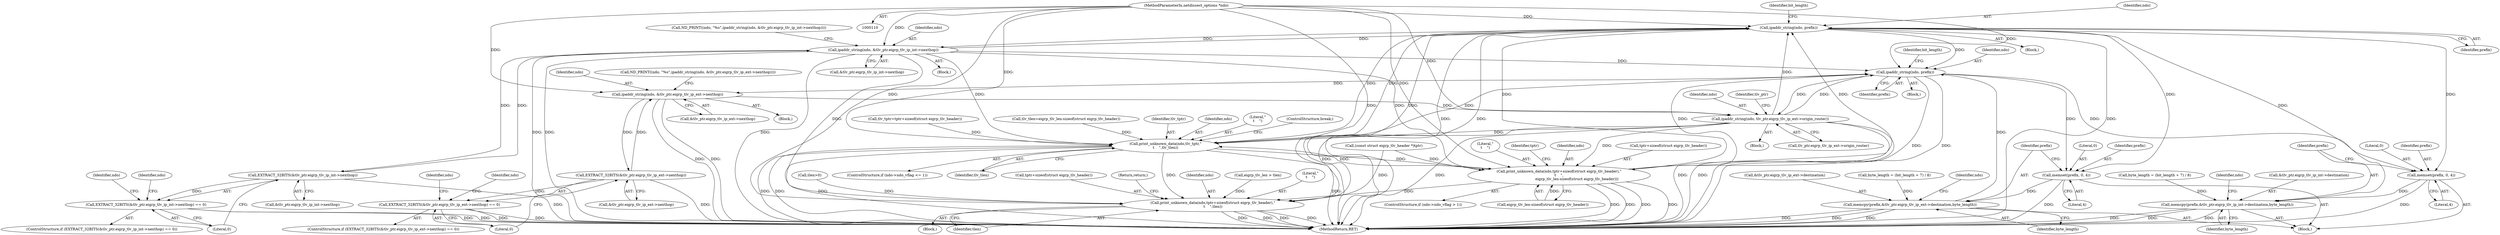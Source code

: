 digraph "0_tcpdump_de981e6070d168b58ec1bb0713ded77ed4ad87f4@pointer" {
"1000111" [label="(MethodParameterIn,netdissect_options *ndo)"];
"1000303" [label="(Call,print_unknown_data(ndo,tptr+sizeof(struct eigrp_tlv_header),\"\n\t    \",tlen))"];
"1000575" [label="(Call,ipaddr_string(ndo, prefix))"];
"1000556" [label="(Call,memset(prefix, 0, 4))"];
"1000560" [label="(Call,memcpy(prefix,&tlv_ptr.eigrp_tlv_ip_int->destination,byte_length))"];
"1000599" [label="(Call,ipaddr_string(ndo, &tlv_ptr.eigrp_tlv_ip_int->nexthop))"];
"1000581" [label="(Call,EXTRACT_32BITS(&tlv_ptr.eigrp_tlv_ip_int->nexthop))"];
"1000580" [label="(Call,EXTRACT_32BITS(&tlv_ptr.eigrp_tlv_ip_int->nexthop) == 0)"];
"1000734" [label="(Call,ipaddr_string(ndo, prefix))"];
"1000715" [label="(Call,memset(prefix, 0, 4))"];
"1000719" [label="(Call,memcpy(prefix,&tlv_ptr.eigrp_tlv_ip_ext->destination,byte_length))"];
"1000758" [label="(Call,ipaddr_string(ndo, &tlv_ptr.eigrp_tlv_ip_ext->nexthop))"];
"1000740" [label="(Call,EXTRACT_32BITS(&tlv_ptr.eigrp_tlv_ip_ext->nexthop))"];
"1000739" [label="(Call,EXTRACT_32BITS(&tlv_ptr.eigrp_tlv_ip_ext->nexthop) == 0)"];
"1000772" [label="(Call,ipaddr_string(ndo, tlv_ptr.eigrp_tlv_ip_ext->origin_router))"];
"1001262" [label="(Call,print_unknown_data(ndo,tlv_tptr,\"\n\t    \",tlv_tlen))"];
"1001274" [label="(Call,print_unknown_data(ndo,tptr+sizeof(struct eigrp_tlv_header),\"\n\t    \",\n                               eigrp_tlv_len-sizeof(struct eigrp_tlv_header)))"];
"1001264" [label="(Identifier,tlv_tptr)"];
"1000577" [label="(Identifier,prefix)"];
"1000588" [label="(Literal,0)"];
"1000718" [label="(Literal,4)"];
"1000302" [label="(Block,)"];
"1000783" [label="(Identifier,tlv_ptr)"];
"1001263" [label="(Identifier,ndo)"];
"1001265" [label="(Literal,\"\n\t    \")"];
"1000727" [label="(Identifier,byte_length)"];
"1001267" [label="(ControlStructure,break;)"];
"1000747" [label="(Literal,0)"];
"1001297" [label="(MethodReturn,RET)"];
"1000561" [label="(Identifier,prefix)"];
"1001266" [label="(Identifier,tlv_tlen)"];
"1000341" [label="(Call,tlv_tptr=tptr+sizeof(struct eigrp_tlv_header))"];
"1001274" [label="(Call,print_unknown_data(ndo,tptr+sizeof(struct eigrp_tlv_header),\"\n\t    \",\n                               eigrp_tlv_len-sizeof(struct eigrp_tlv_header)))"];
"1000601" [label="(Call,&tlv_ptr.eigrp_tlv_ip_int->nexthop)"];
"1001262" [label="(Call,print_unknown_data(ndo,tlv_tptr,\"\n\t    \",tlv_tlen))"];
"1000568" [label="(Identifier,byte_length)"];
"1000736" [label="(Identifier,prefix)"];
"1000556" [label="(Call,memset(prefix, 0, 4))"];
"1000774" [label="(Call,tlv_ptr.eigrp_tlv_ip_ext->origin_router)"];
"1000758" [label="(Call,ipaddr_string(ndo, &tlv_ptr.eigrp_tlv_ip_ext->nexthop))"];
"1000600" [label="(Identifier,ndo)"];
"1000733" [label="(Block,)"];
"1001276" [label="(Call,tptr+sizeof(struct eigrp_tlv_header))"];
"1000596" [label="(Identifier,ndo)"];
"1000716" [label="(Identifier,prefix)"];
"1000708" [label="(Call,byte_length = (bit_length + 7) / 8)"];
"1000311" [label="(Return,return;)"];
"1000304" [label="(Identifier,ndo)"];
"1000597" [label="(Block,)"];
"1000737" [label="(Identifier,bit_length)"];
"1000717" [label="(Literal,0)"];
"1000578" [label="(Identifier,bit_length)"];
"1000773" [label="(Identifier,ndo)"];
"1000359" [label="(Block,)"];
"1000581" [label="(Call,EXTRACT_32BITS(&tlv_ptr.eigrp_tlv_ip_int->nexthop))"];
"1000719" [label="(Call,memcpy(prefix,&tlv_ptr.eigrp_tlv_ip_ext->destination,byte_length))"];
"1000299" [label="(Call,eigrp_tlv_len > tlen)"];
"1000772" [label="(Call,ipaddr_string(ndo, tlv_ptr.eigrp_tlv_ip_ext->origin_router))"];
"1000720" [label="(Identifier,prefix)"];
"1000735" [label="(Identifier,ndo)"];
"1001280" [label="(Literal,\"\n\t    \")"];
"1000558" [label="(Literal,0)"];
"1000559" [label="(Literal,4)"];
"1000739" [label="(Call,EXTRACT_32BITS(&tlv_ptr.eigrp_tlv_ip_ext->nexthop) == 0)"];
"1000309" [label="(Literal,\"\n\t    \")"];
"1000740" [label="(Call,EXTRACT_32BITS(&tlv_ptr.eigrp_tlv_ip_ext->nexthop))"];
"1000594" [label="(Call,ND_PRINT((ndo, \"%s\",ipaddr_string(ndo, &tlv_ptr.eigrp_tlv_ip_int->nexthop))))"];
"1000347" [label="(Call,tlv_tlen=eigrp_tlv_len-sizeof(struct eigrp_tlv_header))"];
"1000265" [label="(Call,tlen>0)"];
"1000580" [label="(Call,EXTRACT_32BITS(&tlv_ptr.eigrp_tlv_ip_int->nexthop) == 0)"];
"1000755" [label="(Identifier,ndo)"];
"1000305" [label="(Call,tptr+sizeof(struct eigrp_tlv_header))"];
"1000303" [label="(Call,print_unknown_data(ndo,tptr+sizeof(struct eigrp_tlv_header),\"\n\t    \",tlen))"];
"1000741" [label="(Call,&tlv_ptr.eigrp_tlv_ip_ext->nexthop)"];
"1000734" [label="(Call,ipaddr_string(ndo, prefix))"];
"1000750" [label="(Identifier,ndo)"];
"1001286" [label="(Identifier,tptr)"];
"1000557" [label="(Identifier,prefix)"];
"1001256" [label="(ControlStructure,if (ndo->ndo_vflag <= 1))"];
"1000579" [label="(ControlStructure,if (EXTRACT_32BITS(&tlv_ptr.eigrp_tlv_ip_int->nexthop) == 0))"];
"1000562" [label="(Call,&tlv_ptr.eigrp_tlv_ip_int->destination)"];
"1000549" [label="(Call,byte_length = (bit_length + 7) / 8)"];
"1000759" [label="(Identifier,ndo)"];
"1000111" [label="(MethodParameterIn,netdissect_options *ndo)"];
"1001275" [label="(Identifier,ndo)"];
"1001281" [label="(Call,eigrp_tlv_len-sizeof(struct eigrp_tlv_header))"];
"1000760" [label="(Call,&tlv_ptr.eigrp_tlv_ip_ext->nexthop)"];
"1000591" [label="(Identifier,ndo)"];
"1000730" [label="(Identifier,ndo)"];
"1000599" [label="(Call,ipaddr_string(ndo, &tlv_ptr.eigrp_tlv_ip_int->nexthop))"];
"1000574" [label="(Block,)"];
"1000276" [label="(Call,(const struct eigrp_tlv_header *)tptr)"];
"1000576" [label="(Identifier,ndo)"];
"1000753" [label="(Call,ND_PRINT((ndo, \"%s\",ipaddr_string(ndo, &tlv_ptr.eigrp_tlv_ip_ext->nexthop))))"];
"1000571" [label="(Identifier,ndo)"];
"1000575" [label="(Call,ipaddr_string(ndo, prefix))"];
"1000310" [label="(Identifier,tlen)"];
"1000721" [label="(Call,&tlv_ptr.eigrp_tlv_ip_ext->destination)"];
"1000560" [label="(Call,memcpy(prefix,&tlv_ptr.eigrp_tlv_ip_int->destination,byte_length))"];
"1000771" [label="(Block,)"];
"1000756" [label="(Block,)"];
"1000738" [label="(ControlStructure,if (EXTRACT_32BITS(&tlv_ptr.eigrp_tlv_ip_ext->nexthop) == 0))"];
"1001268" [label="(ControlStructure,if (ndo->ndo_vflag > 1))"];
"1000715" [label="(Call,memset(prefix, 0, 4))"];
"1000582" [label="(Call,&tlv_ptr.eigrp_tlv_ip_int->nexthop)"];
"1000111" -> "1000110"  [label="AST: "];
"1000111" -> "1001297"  [label="DDG: "];
"1000111" -> "1000303"  [label="DDG: "];
"1000111" -> "1000575"  [label="DDG: "];
"1000111" -> "1000599"  [label="DDG: "];
"1000111" -> "1000734"  [label="DDG: "];
"1000111" -> "1000758"  [label="DDG: "];
"1000111" -> "1000772"  [label="DDG: "];
"1000111" -> "1001262"  [label="DDG: "];
"1000111" -> "1001274"  [label="DDG: "];
"1000303" -> "1000302"  [label="AST: "];
"1000303" -> "1000310"  [label="CFG: "];
"1000304" -> "1000303"  [label="AST: "];
"1000305" -> "1000303"  [label="AST: "];
"1000309" -> "1000303"  [label="AST: "];
"1000310" -> "1000303"  [label="AST: "];
"1000311" -> "1000303"  [label="CFG: "];
"1000303" -> "1001297"  [label="DDG: "];
"1000303" -> "1001297"  [label="DDG: "];
"1000303" -> "1001297"  [label="DDG: "];
"1000303" -> "1001297"  [label="DDG: "];
"1001274" -> "1000303"  [label="DDG: "];
"1000772" -> "1000303"  [label="DDG: "];
"1000599" -> "1000303"  [label="DDG: "];
"1001262" -> "1000303"  [label="DDG: "];
"1000575" -> "1000303"  [label="DDG: "];
"1000276" -> "1000303"  [label="DDG: "];
"1000299" -> "1000303"  [label="DDG: "];
"1000265" -> "1000303"  [label="DDG: "];
"1000575" -> "1000574"  [label="AST: "];
"1000575" -> "1000577"  [label="CFG: "];
"1000576" -> "1000575"  [label="AST: "];
"1000577" -> "1000575"  [label="AST: "];
"1000578" -> "1000575"  [label="CFG: "];
"1000575" -> "1001297"  [label="DDG: "];
"1000575" -> "1001297"  [label="DDG: "];
"1000575" -> "1001297"  [label="DDG: "];
"1000575" -> "1000556"  [label="DDG: "];
"1001274" -> "1000575"  [label="DDG: "];
"1000772" -> "1000575"  [label="DDG: "];
"1000599" -> "1000575"  [label="DDG: "];
"1001262" -> "1000575"  [label="DDG: "];
"1000560" -> "1000575"  [label="DDG: "];
"1000575" -> "1000599"  [label="DDG: "];
"1000575" -> "1000715"  [label="DDG: "];
"1000575" -> "1000734"  [label="DDG: "];
"1000575" -> "1001262"  [label="DDG: "];
"1000575" -> "1001274"  [label="DDG: "];
"1000556" -> "1000359"  [label="AST: "];
"1000556" -> "1000559"  [label="CFG: "];
"1000557" -> "1000556"  [label="AST: "];
"1000558" -> "1000556"  [label="AST: "];
"1000559" -> "1000556"  [label="AST: "];
"1000561" -> "1000556"  [label="CFG: "];
"1000556" -> "1001297"  [label="DDG: "];
"1000734" -> "1000556"  [label="DDG: "];
"1000556" -> "1000560"  [label="DDG: "];
"1000560" -> "1000359"  [label="AST: "];
"1000560" -> "1000568"  [label="CFG: "];
"1000561" -> "1000560"  [label="AST: "];
"1000562" -> "1000560"  [label="AST: "];
"1000568" -> "1000560"  [label="AST: "];
"1000571" -> "1000560"  [label="CFG: "];
"1000560" -> "1001297"  [label="DDG: "];
"1000560" -> "1001297"  [label="DDG: "];
"1000560" -> "1001297"  [label="DDG: "];
"1000549" -> "1000560"  [label="DDG: "];
"1000599" -> "1000597"  [label="AST: "];
"1000599" -> "1000601"  [label="CFG: "];
"1000600" -> "1000599"  [label="AST: "];
"1000601" -> "1000599"  [label="AST: "];
"1000594" -> "1000599"  [label="CFG: "];
"1000599" -> "1001297"  [label="DDG: "];
"1000599" -> "1001297"  [label="DDG: "];
"1000599" -> "1001297"  [label="DDG: "];
"1000599" -> "1000581"  [label="DDG: "];
"1000581" -> "1000599"  [label="DDG: "];
"1000599" -> "1000734"  [label="DDG: "];
"1000599" -> "1001262"  [label="DDG: "];
"1000599" -> "1001274"  [label="DDG: "];
"1000581" -> "1000580"  [label="AST: "];
"1000581" -> "1000582"  [label="CFG: "];
"1000582" -> "1000581"  [label="AST: "];
"1000588" -> "1000581"  [label="CFG: "];
"1000581" -> "1001297"  [label="DDG: "];
"1000581" -> "1000580"  [label="DDG: "];
"1000580" -> "1000579"  [label="AST: "];
"1000580" -> "1000588"  [label="CFG: "];
"1000588" -> "1000580"  [label="AST: "];
"1000591" -> "1000580"  [label="CFG: "];
"1000596" -> "1000580"  [label="CFG: "];
"1000580" -> "1001297"  [label="DDG: "];
"1000580" -> "1001297"  [label="DDG: "];
"1000734" -> "1000733"  [label="AST: "];
"1000734" -> "1000736"  [label="CFG: "];
"1000735" -> "1000734"  [label="AST: "];
"1000736" -> "1000734"  [label="AST: "];
"1000737" -> "1000734"  [label="CFG: "];
"1000734" -> "1001297"  [label="DDG: "];
"1000734" -> "1001297"  [label="DDG: "];
"1000734" -> "1000715"  [label="DDG: "];
"1001274" -> "1000734"  [label="DDG: "];
"1000772" -> "1000734"  [label="DDG: "];
"1001262" -> "1000734"  [label="DDG: "];
"1000719" -> "1000734"  [label="DDG: "];
"1000734" -> "1000758"  [label="DDG: "];
"1000734" -> "1000772"  [label="DDG: "];
"1000715" -> "1000359"  [label="AST: "];
"1000715" -> "1000718"  [label="CFG: "];
"1000716" -> "1000715"  [label="AST: "];
"1000717" -> "1000715"  [label="AST: "];
"1000718" -> "1000715"  [label="AST: "];
"1000720" -> "1000715"  [label="CFG: "];
"1000715" -> "1001297"  [label="DDG: "];
"1000715" -> "1000719"  [label="DDG: "];
"1000719" -> "1000359"  [label="AST: "];
"1000719" -> "1000727"  [label="CFG: "];
"1000720" -> "1000719"  [label="AST: "];
"1000721" -> "1000719"  [label="AST: "];
"1000727" -> "1000719"  [label="AST: "];
"1000730" -> "1000719"  [label="CFG: "];
"1000719" -> "1001297"  [label="DDG: "];
"1000719" -> "1001297"  [label="DDG: "];
"1000719" -> "1001297"  [label="DDG: "];
"1000708" -> "1000719"  [label="DDG: "];
"1000758" -> "1000756"  [label="AST: "];
"1000758" -> "1000760"  [label="CFG: "];
"1000759" -> "1000758"  [label="AST: "];
"1000760" -> "1000758"  [label="AST: "];
"1000753" -> "1000758"  [label="CFG: "];
"1000758" -> "1001297"  [label="DDG: "];
"1000758" -> "1001297"  [label="DDG: "];
"1000758" -> "1000740"  [label="DDG: "];
"1000740" -> "1000758"  [label="DDG: "];
"1000758" -> "1000772"  [label="DDG: "];
"1000740" -> "1000739"  [label="AST: "];
"1000740" -> "1000741"  [label="CFG: "];
"1000741" -> "1000740"  [label="AST: "];
"1000747" -> "1000740"  [label="CFG: "];
"1000740" -> "1001297"  [label="DDG: "];
"1000740" -> "1000739"  [label="DDG: "];
"1000739" -> "1000738"  [label="AST: "];
"1000739" -> "1000747"  [label="CFG: "];
"1000747" -> "1000739"  [label="AST: "];
"1000750" -> "1000739"  [label="CFG: "];
"1000755" -> "1000739"  [label="CFG: "];
"1000739" -> "1001297"  [label="DDG: "];
"1000739" -> "1001297"  [label="DDG: "];
"1000772" -> "1000771"  [label="AST: "];
"1000772" -> "1000774"  [label="CFG: "];
"1000773" -> "1000772"  [label="AST: "];
"1000774" -> "1000772"  [label="AST: "];
"1000783" -> "1000772"  [label="CFG: "];
"1000772" -> "1001297"  [label="DDG: "];
"1000772" -> "1001297"  [label="DDG: "];
"1000772" -> "1001297"  [label="DDG: "];
"1000772" -> "1001262"  [label="DDG: "];
"1000772" -> "1001274"  [label="DDG: "];
"1001262" -> "1001256"  [label="AST: "];
"1001262" -> "1001266"  [label="CFG: "];
"1001263" -> "1001262"  [label="AST: "];
"1001264" -> "1001262"  [label="AST: "];
"1001265" -> "1001262"  [label="AST: "];
"1001266" -> "1001262"  [label="AST: "];
"1001267" -> "1001262"  [label="CFG: "];
"1001262" -> "1001297"  [label="DDG: "];
"1001262" -> "1001297"  [label="DDG: "];
"1001262" -> "1001297"  [label="DDG: "];
"1001262" -> "1001297"  [label="DDG: "];
"1001274" -> "1001262"  [label="DDG: "];
"1000341" -> "1001262"  [label="DDG: "];
"1000347" -> "1001262"  [label="DDG: "];
"1001262" -> "1001274"  [label="DDG: "];
"1001274" -> "1001268"  [label="AST: "];
"1001274" -> "1001281"  [label="CFG: "];
"1001275" -> "1001274"  [label="AST: "];
"1001276" -> "1001274"  [label="AST: "];
"1001280" -> "1001274"  [label="AST: "];
"1001281" -> "1001274"  [label="AST: "];
"1001286" -> "1001274"  [label="CFG: "];
"1001274" -> "1001297"  [label="DDG: "];
"1001274" -> "1001297"  [label="DDG: "];
"1001274" -> "1001297"  [label="DDG: "];
"1001274" -> "1001297"  [label="DDG: "];
"1000276" -> "1001274"  [label="DDG: "];
"1001281" -> "1001274"  [label="DDG: "];
}
